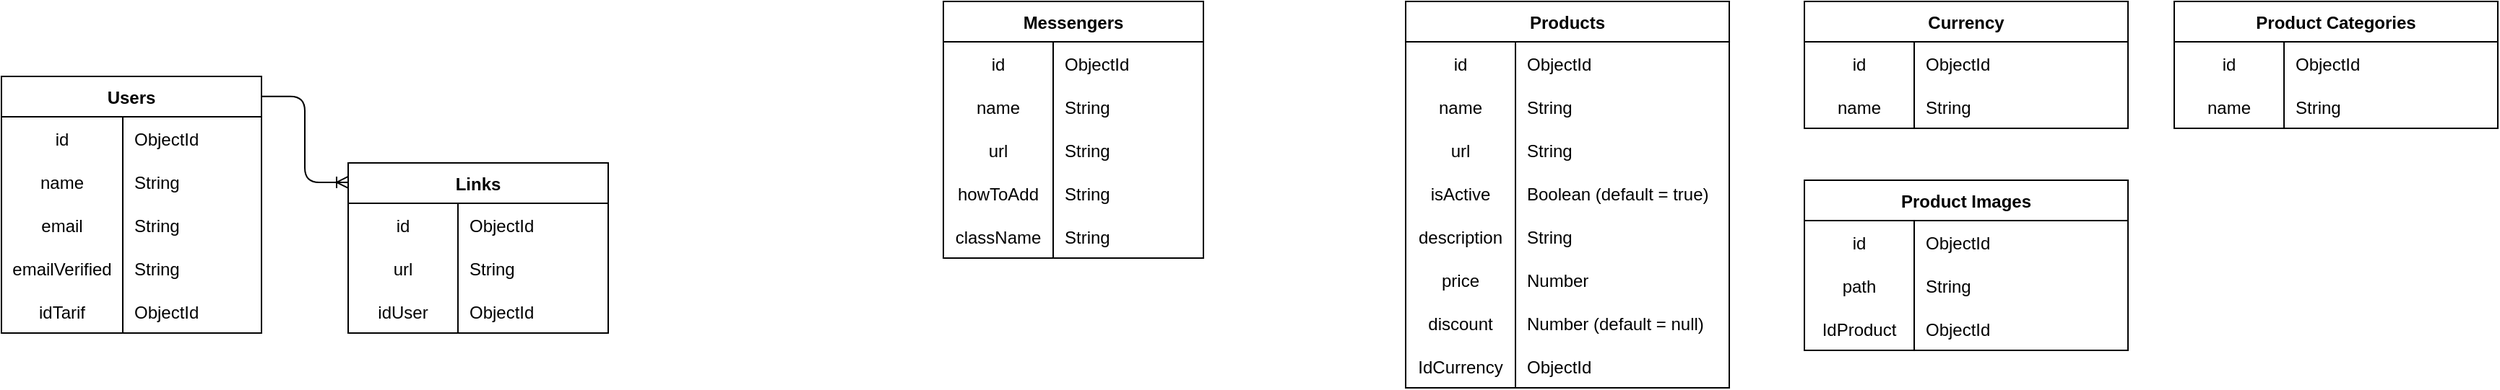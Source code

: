 <mxfile version="13.7.3" type="github">
  <diagram id="R2lEEEUBdFMjLlhIrx00" name="Page-1">
    <mxGraphModel dx="1214" dy="462" grid="1" gridSize="4" guides="1" tooltips="1" connect="1" arrows="1" fold="1" page="0" pageScale="1" pageWidth="850" pageHeight="1100" background="none" math="0" shadow="0" extFonts="Permanent Marker^https://fonts.googleapis.com/css?family=Permanent+Marker">
      <root>
        <mxCell id="0" />
        <mxCell id="1" parent="0" />
        <mxCell id="7LTKLb8tyLyPXpH_CyjC-36" value="" style="edgeStyle=orthogonalEdgeStyle;fontSize=12;html=1;endArrow=ERoneToMany;exitX=0.997;exitY=0.078;exitDx=0;exitDy=0;exitPerimeter=0;entryX=0;entryY=0.114;entryDx=0;entryDy=0;entryPerimeter=0;" edge="1" parent="1" source="7LTKLb8tyLyPXpH_CyjC-134" target="7LTKLb8tyLyPXpH_CyjC-103">
          <mxGeometry width="100" height="100" relative="1" as="geometry">
            <mxPoint x="100.0" y="136.004" as="sourcePoint" />
            <mxPoint x="143.44" y="197.056" as="targetPoint" />
          </mxGeometry>
        </mxCell>
        <mxCell id="7LTKLb8tyLyPXpH_CyjC-84" value="Products" style="shape=table;startSize=28;container=1;collapsible=1;childLayout=tableLayout;fixedRows=1;rowLines=0;fontStyle=1;align=center;resizeLast=1;" vertex="1" parent="1">
          <mxGeometry x="808" y="52" width="224" height="268" as="geometry" />
        </mxCell>
        <mxCell id="7LTKLb8tyLyPXpH_CyjC-85" value="" style="shape=partialRectangle;collapsible=0;dropTarget=0;pointerEvents=0;fillColor=none;top=0;left=0;bottom=0;right=0;points=[[0,0.5],[1,0.5]];portConstraint=eastwest;" vertex="1" parent="7LTKLb8tyLyPXpH_CyjC-84">
          <mxGeometry y="28" width="224" height="30" as="geometry" />
        </mxCell>
        <mxCell id="7LTKLb8tyLyPXpH_CyjC-86" value="id" style="shape=partialRectangle;connectable=0;fillColor=none;top=0;left=0;bottom=0;right=0;editable=1;overflow=hidden;" vertex="1" parent="7LTKLb8tyLyPXpH_CyjC-85">
          <mxGeometry width="76" height="30" as="geometry" />
        </mxCell>
        <mxCell id="7LTKLb8tyLyPXpH_CyjC-87" value="ObjectId" style="shape=partialRectangle;connectable=0;fillColor=none;top=0;left=0;bottom=0;right=0;align=left;spacingLeft=6;overflow=hidden;" vertex="1" parent="7LTKLb8tyLyPXpH_CyjC-85">
          <mxGeometry x="76" width="148" height="30" as="geometry" />
        </mxCell>
        <mxCell id="7LTKLb8tyLyPXpH_CyjC-88" value="" style="shape=partialRectangle;collapsible=0;dropTarget=0;pointerEvents=0;fillColor=none;top=0;left=0;bottom=0;right=0;points=[[0,0.5],[1,0.5]];portConstraint=eastwest;" vertex="1" parent="7LTKLb8tyLyPXpH_CyjC-84">
          <mxGeometry y="58" width="224" height="30" as="geometry" />
        </mxCell>
        <mxCell id="7LTKLb8tyLyPXpH_CyjC-89" value="name" style="shape=partialRectangle;connectable=0;fillColor=none;top=0;left=0;bottom=0;right=0;editable=1;overflow=hidden;" vertex="1" parent="7LTKLb8tyLyPXpH_CyjC-88">
          <mxGeometry width="76" height="30" as="geometry" />
        </mxCell>
        <mxCell id="7LTKLb8tyLyPXpH_CyjC-90" value="String" style="shape=partialRectangle;connectable=0;fillColor=none;top=0;left=0;bottom=0;right=0;align=left;spacingLeft=6;overflow=hidden;" vertex="1" parent="7LTKLb8tyLyPXpH_CyjC-88">
          <mxGeometry x="76" width="148" height="30" as="geometry" />
        </mxCell>
        <mxCell id="7LTKLb8tyLyPXpH_CyjC-91" value="" style="shape=partialRectangle;collapsible=0;dropTarget=0;pointerEvents=0;fillColor=none;top=0;left=0;bottom=0;right=0;points=[[0,0.5],[1,0.5]];portConstraint=eastwest;" vertex="1" parent="7LTKLb8tyLyPXpH_CyjC-84">
          <mxGeometry y="88" width="224" height="30" as="geometry" />
        </mxCell>
        <mxCell id="7LTKLb8tyLyPXpH_CyjC-92" value="url" style="shape=partialRectangle;connectable=0;fillColor=none;top=0;left=0;bottom=0;right=0;editable=1;overflow=hidden;" vertex="1" parent="7LTKLb8tyLyPXpH_CyjC-91">
          <mxGeometry width="76" height="30" as="geometry" />
        </mxCell>
        <mxCell id="7LTKLb8tyLyPXpH_CyjC-93" value="String" style="shape=partialRectangle;connectable=0;fillColor=none;top=0;left=0;bottom=0;right=0;align=left;spacingLeft=6;overflow=hidden;" vertex="1" parent="7LTKLb8tyLyPXpH_CyjC-91">
          <mxGeometry x="76" width="148" height="30" as="geometry" />
        </mxCell>
        <mxCell id="7LTKLb8tyLyPXpH_CyjC-94" value="" style="shape=partialRectangle;collapsible=0;dropTarget=0;pointerEvents=0;fillColor=none;top=0;left=0;bottom=0;right=0;points=[[0,0.5],[1,0.5]];portConstraint=eastwest;" vertex="1" parent="7LTKLb8tyLyPXpH_CyjC-84">
          <mxGeometry y="118" width="224" height="30" as="geometry" />
        </mxCell>
        <mxCell id="7LTKLb8tyLyPXpH_CyjC-95" value="isActive" style="shape=partialRectangle;connectable=0;fillColor=none;top=0;left=0;bottom=0;right=0;editable=1;overflow=hidden;" vertex="1" parent="7LTKLb8tyLyPXpH_CyjC-94">
          <mxGeometry width="76" height="30" as="geometry" />
        </mxCell>
        <mxCell id="7LTKLb8tyLyPXpH_CyjC-96" value="Boolean (default = true)" style="shape=partialRectangle;connectable=0;fillColor=none;top=0;left=0;bottom=0;right=0;align=left;spacingLeft=6;overflow=hidden;" vertex="1" parent="7LTKLb8tyLyPXpH_CyjC-94">
          <mxGeometry x="76" width="148" height="30" as="geometry" />
        </mxCell>
        <mxCell id="7LTKLb8tyLyPXpH_CyjC-97" value="" style="shape=partialRectangle;collapsible=0;dropTarget=0;pointerEvents=0;fillColor=none;top=0;left=0;bottom=0;right=0;points=[[0,0.5],[1,0.5]];portConstraint=eastwest;" vertex="1" parent="7LTKLb8tyLyPXpH_CyjC-84">
          <mxGeometry y="148" width="224" height="30" as="geometry" />
        </mxCell>
        <mxCell id="7LTKLb8tyLyPXpH_CyjC-98" value="description" style="shape=partialRectangle;connectable=0;fillColor=none;top=0;left=0;bottom=0;right=0;editable=1;overflow=hidden;" vertex="1" parent="7LTKLb8tyLyPXpH_CyjC-97">
          <mxGeometry width="76" height="30" as="geometry" />
        </mxCell>
        <mxCell id="7LTKLb8tyLyPXpH_CyjC-99" value="String" style="shape=partialRectangle;connectable=0;fillColor=none;top=0;left=0;bottom=0;right=0;align=left;spacingLeft=6;overflow=hidden;" vertex="1" parent="7LTKLb8tyLyPXpH_CyjC-97">
          <mxGeometry x="76" width="148" height="30" as="geometry" />
        </mxCell>
        <mxCell id="7LTKLb8tyLyPXpH_CyjC-100" value="" style="shape=partialRectangle;collapsible=0;dropTarget=0;pointerEvents=0;fillColor=none;top=0;left=0;bottom=0;right=0;points=[[0,0.5],[1,0.5]];portConstraint=eastwest;" vertex="1" parent="7LTKLb8tyLyPXpH_CyjC-84">
          <mxGeometry y="178" width="224" height="30" as="geometry" />
        </mxCell>
        <mxCell id="7LTKLb8tyLyPXpH_CyjC-101" value="price" style="shape=partialRectangle;connectable=0;fillColor=none;top=0;left=0;bottom=0;right=0;editable=1;overflow=hidden;" vertex="1" parent="7LTKLb8tyLyPXpH_CyjC-100">
          <mxGeometry width="76" height="30" as="geometry" />
        </mxCell>
        <mxCell id="7LTKLb8tyLyPXpH_CyjC-102" value="Number" style="shape=partialRectangle;connectable=0;fillColor=none;top=0;left=0;bottom=0;right=0;align=left;spacingLeft=6;overflow=hidden;" vertex="1" parent="7LTKLb8tyLyPXpH_CyjC-100">
          <mxGeometry x="76" width="148" height="30" as="geometry" />
        </mxCell>
        <mxCell id="7LTKLb8tyLyPXpH_CyjC-609" value="" style="shape=partialRectangle;collapsible=0;dropTarget=0;pointerEvents=0;fillColor=none;top=0;left=0;bottom=0;right=0;points=[[0,0.5],[1,0.5]];portConstraint=eastwest;" vertex="1" parent="7LTKLb8tyLyPXpH_CyjC-84">
          <mxGeometry y="208" width="224" height="30" as="geometry" />
        </mxCell>
        <mxCell id="7LTKLb8tyLyPXpH_CyjC-610" value="discount" style="shape=partialRectangle;connectable=0;fillColor=none;top=0;left=0;bottom=0;right=0;editable=1;overflow=hidden;" vertex="1" parent="7LTKLb8tyLyPXpH_CyjC-609">
          <mxGeometry width="76" height="30" as="geometry" />
        </mxCell>
        <mxCell id="7LTKLb8tyLyPXpH_CyjC-611" value="Number (default = null)" style="shape=partialRectangle;connectable=0;fillColor=none;top=0;left=0;bottom=0;right=0;align=left;spacingLeft=6;overflow=hidden;" vertex="1" parent="7LTKLb8tyLyPXpH_CyjC-609">
          <mxGeometry x="76" width="148" height="30" as="geometry" />
        </mxCell>
        <mxCell id="7LTKLb8tyLyPXpH_CyjC-596" value="" style="shape=partialRectangle;collapsible=0;dropTarget=0;pointerEvents=0;fillColor=none;top=0;left=0;bottom=0;right=0;points=[[0,0.5],[1,0.5]];portConstraint=eastwest;" vertex="1" parent="7LTKLb8tyLyPXpH_CyjC-84">
          <mxGeometry y="238" width="224" height="30" as="geometry" />
        </mxCell>
        <mxCell id="7LTKLb8tyLyPXpH_CyjC-597" value="IdCurrency" style="shape=partialRectangle;connectable=0;fillColor=none;top=0;left=0;bottom=0;right=0;editable=1;overflow=hidden;" vertex="1" parent="7LTKLb8tyLyPXpH_CyjC-596">
          <mxGeometry width="76" height="30" as="geometry" />
        </mxCell>
        <mxCell id="7LTKLb8tyLyPXpH_CyjC-598" value="ObjectId" style="shape=partialRectangle;connectable=0;fillColor=none;top=0;left=0;bottom=0;right=0;align=left;spacingLeft=6;overflow=hidden;" vertex="1" parent="7LTKLb8tyLyPXpH_CyjC-596">
          <mxGeometry x="76" width="148" height="30" as="geometry" />
        </mxCell>
        <mxCell id="7LTKLb8tyLyPXpH_CyjC-134" value="Users" style="shape=table;startSize=28;container=1;collapsible=1;childLayout=tableLayout;fixedRows=1;rowLines=0;fontStyle=1;align=center;resizeLast=1;" vertex="1" parent="1">
          <mxGeometry x="-164" y="104" width="180" height="178" as="geometry" />
        </mxCell>
        <mxCell id="7LTKLb8tyLyPXpH_CyjC-135" value="" style="shape=partialRectangle;collapsible=0;dropTarget=0;pointerEvents=0;fillColor=none;top=0;left=0;bottom=0;right=0;points=[[0,0.5],[1,0.5]];portConstraint=eastwest;" vertex="1" parent="7LTKLb8tyLyPXpH_CyjC-134">
          <mxGeometry y="28" width="180" height="30" as="geometry" />
        </mxCell>
        <mxCell id="7LTKLb8tyLyPXpH_CyjC-136" value="id" style="shape=partialRectangle;connectable=0;fillColor=none;top=0;left=0;bottom=0;right=0;editable=1;overflow=hidden;" vertex="1" parent="7LTKLb8tyLyPXpH_CyjC-135">
          <mxGeometry width="84" height="30" as="geometry" />
        </mxCell>
        <mxCell id="7LTKLb8tyLyPXpH_CyjC-137" value="ObjectId" style="shape=partialRectangle;connectable=0;fillColor=none;top=0;left=0;bottom=0;right=0;align=left;spacingLeft=6;overflow=hidden;" vertex="1" parent="7LTKLb8tyLyPXpH_CyjC-135">
          <mxGeometry x="84" width="96" height="30" as="geometry" />
        </mxCell>
        <mxCell id="7LTKLb8tyLyPXpH_CyjC-138" value="" style="shape=partialRectangle;collapsible=0;dropTarget=0;pointerEvents=0;fillColor=none;top=0;left=0;bottom=0;right=0;points=[[0,0.5],[1,0.5]];portConstraint=eastwest;" vertex="1" parent="7LTKLb8tyLyPXpH_CyjC-134">
          <mxGeometry y="58" width="180" height="30" as="geometry" />
        </mxCell>
        <mxCell id="7LTKLb8tyLyPXpH_CyjC-139" value="name" style="shape=partialRectangle;connectable=0;fillColor=none;top=0;left=0;bottom=0;right=0;editable=1;overflow=hidden;" vertex="1" parent="7LTKLb8tyLyPXpH_CyjC-138">
          <mxGeometry width="84" height="30" as="geometry" />
        </mxCell>
        <mxCell id="7LTKLb8tyLyPXpH_CyjC-140" value="String" style="shape=partialRectangle;connectable=0;fillColor=none;top=0;left=0;bottom=0;right=0;align=left;spacingLeft=6;overflow=hidden;" vertex="1" parent="7LTKLb8tyLyPXpH_CyjC-138">
          <mxGeometry x="84" width="96" height="30" as="geometry" />
        </mxCell>
        <mxCell id="7LTKLb8tyLyPXpH_CyjC-150" value="" style="shape=partialRectangle;collapsible=0;dropTarget=0;pointerEvents=0;fillColor=none;top=0;left=0;bottom=0;right=0;points=[[0,0.5],[1,0.5]];portConstraint=eastwest;" vertex="1" parent="7LTKLb8tyLyPXpH_CyjC-134">
          <mxGeometry y="88" width="180" height="30" as="geometry" />
        </mxCell>
        <mxCell id="7LTKLb8tyLyPXpH_CyjC-151" value="email" style="shape=partialRectangle;connectable=0;fillColor=none;top=0;left=0;bottom=0;right=0;editable=1;overflow=hidden;" vertex="1" parent="7LTKLb8tyLyPXpH_CyjC-150">
          <mxGeometry width="84" height="30" as="geometry" />
        </mxCell>
        <mxCell id="7LTKLb8tyLyPXpH_CyjC-152" value="String" style="shape=partialRectangle;connectable=0;fillColor=none;top=0;left=0;bottom=0;right=0;align=left;spacingLeft=6;overflow=hidden;" vertex="1" parent="7LTKLb8tyLyPXpH_CyjC-150">
          <mxGeometry x="84" width="96" height="30" as="geometry" />
        </mxCell>
        <mxCell id="7LTKLb8tyLyPXpH_CyjC-153" value="" style="shape=partialRectangle;collapsible=0;dropTarget=0;pointerEvents=0;fillColor=none;top=0;left=0;bottom=0;right=0;points=[[0,0.5],[1,0.5]];portConstraint=eastwest;" vertex="1" parent="7LTKLb8tyLyPXpH_CyjC-134">
          <mxGeometry y="118" width="180" height="30" as="geometry" />
        </mxCell>
        <mxCell id="7LTKLb8tyLyPXpH_CyjC-154" value="emailVerified" style="shape=partialRectangle;connectable=0;fillColor=none;top=0;left=0;bottom=0;right=0;editable=1;overflow=hidden;" vertex="1" parent="7LTKLb8tyLyPXpH_CyjC-153">
          <mxGeometry width="84" height="30" as="geometry" />
        </mxCell>
        <mxCell id="7LTKLb8tyLyPXpH_CyjC-155" value="String" style="shape=partialRectangle;connectable=0;fillColor=none;top=0;left=0;bottom=0;right=0;align=left;spacingLeft=6;overflow=hidden;" vertex="1" parent="7LTKLb8tyLyPXpH_CyjC-153">
          <mxGeometry x="84" width="96" height="30" as="geometry" />
        </mxCell>
        <mxCell id="7LTKLb8tyLyPXpH_CyjC-141" value="" style="shape=partialRectangle;collapsible=0;dropTarget=0;pointerEvents=0;fillColor=none;top=0;left=0;bottom=0;right=0;points=[[0,0.5],[1,0.5]];portConstraint=eastwest;" vertex="1" parent="7LTKLb8tyLyPXpH_CyjC-134">
          <mxGeometry y="148" width="180" height="30" as="geometry" />
        </mxCell>
        <mxCell id="7LTKLb8tyLyPXpH_CyjC-142" value="idTarif" style="shape=partialRectangle;connectable=0;fillColor=none;top=0;left=0;bottom=0;right=0;editable=1;overflow=hidden;" vertex="1" parent="7LTKLb8tyLyPXpH_CyjC-141">
          <mxGeometry width="84" height="30" as="geometry" />
        </mxCell>
        <mxCell id="7LTKLb8tyLyPXpH_CyjC-143" value="ObjectId" style="shape=partialRectangle;connectable=0;fillColor=none;top=0;left=0;bottom=0;right=0;align=left;spacingLeft=6;overflow=hidden;" vertex="1" parent="7LTKLb8tyLyPXpH_CyjC-141">
          <mxGeometry x="84" width="96" height="30" as="geometry" />
        </mxCell>
        <mxCell id="7LTKLb8tyLyPXpH_CyjC-103" value="Links" style="shape=table;startSize=28;container=1;collapsible=1;childLayout=tableLayout;fixedRows=1;rowLines=0;fontStyle=1;align=center;resizeLast=1;" vertex="1" parent="1">
          <mxGeometry x="76" y="164" width="180" height="118" as="geometry" />
        </mxCell>
        <mxCell id="7LTKLb8tyLyPXpH_CyjC-104" value="" style="shape=partialRectangle;collapsible=0;dropTarget=0;pointerEvents=0;fillColor=none;top=0;left=0;bottom=0;right=0;points=[[0,0.5],[1,0.5]];portConstraint=eastwest;" vertex="1" parent="7LTKLb8tyLyPXpH_CyjC-103">
          <mxGeometry y="28" width="180" height="30" as="geometry" />
        </mxCell>
        <mxCell id="7LTKLb8tyLyPXpH_CyjC-105" value="id" style="shape=partialRectangle;connectable=0;fillColor=none;top=0;left=0;bottom=0;right=0;editable=1;overflow=hidden;" vertex="1" parent="7LTKLb8tyLyPXpH_CyjC-104">
          <mxGeometry width="76" height="30" as="geometry" />
        </mxCell>
        <mxCell id="7LTKLb8tyLyPXpH_CyjC-106" value="ObjectId" style="shape=partialRectangle;connectable=0;fillColor=none;top=0;left=0;bottom=0;right=0;align=left;spacingLeft=6;overflow=hidden;" vertex="1" parent="7LTKLb8tyLyPXpH_CyjC-104">
          <mxGeometry x="76" width="104" height="30" as="geometry" />
        </mxCell>
        <mxCell id="7LTKLb8tyLyPXpH_CyjC-110" value="" style="shape=partialRectangle;collapsible=0;dropTarget=0;pointerEvents=0;fillColor=none;top=0;left=0;bottom=0;right=0;points=[[0,0.5],[1,0.5]];portConstraint=eastwest;" vertex="1" parent="7LTKLb8tyLyPXpH_CyjC-103">
          <mxGeometry y="58" width="180" height="30" as="geometry" />
        </mxCell>
        <mxCell id="7LTKLb8tyLyPXpH_CyjC-111" value="url" style="shape=partialRectangle;connectable=0;fillColor=none;top=0;left=0;bottom=0;right=0;editable=1;overflow=hidden;" vertex="1" parent="7LTKLb8tyLyPXpH_CyjC-110">
          <mxGeometry width="76" height="30" as="geometry" />
        </mxCell>
        <mxCell id="7LTKLb8tyLyPXpH_CyjC-112" value="String" style="shape=partialRectangle;connectable=0;fillColor=none;top=0;left=0;bottom=0;right=0;align=left;spacingLeft=6;overflow=hidden;" vertex="1" parent="7LTKLb8tyLyPXpH_CyjC-110">
          <mxGeometry x="76" width="104" height="30" as="geometry" />
        </mxCell>
        <mxCell id="7LTKLb8tyLyPXpH_CyjC-113" value="" style="shape=partialRectangle;collapsible=0;dropTarget=0;pointerEvents=0;fillColor=none;top=0;left=0;bottom=0;right=0;points=[[0,0.5],[1,0.5]];portConstraint=eastwest;" vertex="1" parent="7LTKLb8tyLyPXpH_CyjC-103">
          <mxGeometry y="88" width="180" height="30" as="geometry" />
        </mxCell>
        <mxCell id="7LTKLb8tyLyPXpH_CyjC-114" value="idUser" style="shape=partialRectangle;connectable=0;fillColor=none;top=0;left=0;bottom=0;right=0;editable=1;overflow=hidden;" vertex="1" parent="7LTKLb8tyLyPXpH_CyjC-113">
          <mxGeometry width="76" height="30" as="geometry" />
        </mxCell>
        <mxCell id="7LTKLb8tyLyPXpH_CyjC-115" value="ObjectId" style="shape=partialRectangle;connectable=0;fillColor=none;top=0;left=0;bottom=0;right=0;align=left;spacingLeft=6;overflow=hidden;" vertex="1" parent="7LTKLb8tyLyPXpH_CyjC-113">
          <mxGeometry x="76" width="104" height="30" as="geometry" />
        </mxCell>
        <mxCell id="7LTKLb8tyLyPXpH_CyjC-52" value="Messengers" style="shape=table;startSize=28;container=1;collapsible=1;childLayout=tableLayout;fixedRows=1;rowLines=0;fontStyle=1;align=center;resizeLast=1;" vertex="1" parent="1">
          <mxGeometry x="488" y="52" width="180" height="178" as="geometry" />
        </mxCell>
        <mxCell id="7LTKLb8tyLyPXpH_CyjC-56" value="" style="shape=partialRectangle;collapsible=0;dropTarget=0;pointerEvents=0;fillColor=none;top=0;left=0;bottom=0;right=0;points=[[0,0.5],[1,0.5]];portConstraint=eastwest;" vertex="1" parent="7LTKLb8tyLyPXpH_CyjC-52">
          <mxGeometry y="28" width="180" height="30" as="geometry" />
        </mxCell>
        <mxCell id="7LTKLb8tyLyPXpH_CyjC-57" value="id" style="shape=partialRectangle;connectable=0;fillColor=none;top=0;left=0;bottom=0;right=0;editable=1;overflow=hidden;" vertex="1" parent="7LTKLb8tyLyPXpH_CyjC-56">
          <mxGeometry width="76" height="30" as="geometry" />
        </mxCell>
        <mxCell id="7LTKLb8tyLyPXpH_CyjC-58" value="ObjectId" style="shape=partialRectangle;connectable=0;fillColor=none;top=0;left=0;bottom=0;right=0;align=left;spacingLeft=6;overflow=hidden;" vertex="1" parent="7LTKLb8tyLyPXpH_CyjC-56">
          <mxGeometry x="76" width="104" height="30" as="geometry" />
        </mxCell>
        <mxCell id="7LTKLb8tyLyPXpH_CyjC-59" value="" style="shape=partialRectangle;collapsible=0;dropTarget=0;pointerEvents=0;fillColor=none;top=0;left=0;bottom=0;right=0;points=[[0,0.5],[1,0.5]];portConstraint=eastwest;" vertex="1" parent="7LTKLb8tyLyPXpH_CyjC-52">
          <mxGeometry y="58" width="180" height="30" as="geometry" />
        </mxCell>
        <mxCell id="7LTKLb8tyLyPXpH_CyjC-60" value="name" style="shape=partialRectangle;connectable=0;fillColor=none;top=0;left=0;bottom=0;right=0;editable=1;overflow=hidden;" vertex="1" parent="7LTKLb8tyLyPXpH_CyjC-59">
          <mxGeometry width="76" height="30" as="geometry" />
        </mxCell>
        <mxCell id="7LTKLb8tyLyPXpH_CyjC-61" value="String" style="shape=partialRectangle;connectable=0;fillColor=none;top=0;left=0;bottom=0;right=0;align=left;spacingLeft=6;overflow=hidden;" vertex="1" parent="7LTKLb8tyLyPXpH_CyjC-59">
          <mxGeometry x="76" width="104" height="30" as="geometry" />
        </mxCell>
        <mxCell id="7LTKLb8tyLyPXpH_CyjC-62" value="" style="shape=partialRectangle;collapsible=0;dropTarget=0;pointerEvents=0;fillColor=none;top=0;left=0;bottom=0;right=0;points=[[0,0.5],[1,0.5]];portConstraint=eastwest;" vertex="1" parent="7LTKLb8tyLyPXpH_CyjC-52">
          <mxGeometry y="88" width="180" height="30" as="geometry" />
        </mxCell>
        <mxCell id="7LTKLb8tyLyPXpH_CyjC-63" value="url" style="shape=partialRectangle;connectable=0;fillColor=none;top=0;left=0;bottom=0;right=0;editable=1;overflow=hidden;" vertex="1" parent="7LTKLb8tyLyPXpH_CyjC-62">
          <mxGeometry width="76" height="30" as="geometry" />
        </mxCell>
        <mxCell id="7LTKLb8tyLyPXpH_CyjC-64" value="String" style="shape=partialRectangle;connectable=0;fillColor=none;top=0;left=0;bottom=0;right=0;align=left;spacingLeft=6;overflow=hidden;" vertex="1" parent="7LTKLb8tyLyPXpH_CyjC-62">
          <mxGeometry x="76" width="104" height="30" as="geometry" />
        </mxCell>
        <mxCell id="7LTKLb8tyLyPXpH_CyjC-78" value="" style="shape=partialRectangle;collapsible=0;dropTarget=0;pointerEvents=0;fillColor=none;top=0;left=0;bottom=0;right=0;points=[[0,0.5],[1,0.5]];portConstraint=eastwest;" vertex="1" parent="7LTKLb8tyLyPXpH_CyjC-52">
          <mxGeometry y="118" width="180" height="30" as="geometry" />
        </mxCell>
        <mxCell id="7LTKLb8tyLyPXpH_CyjC-79" value="howToAdd" style="shape=partialRectangle;connectable=0;fillColor=none;top=0;left=0;bottom=0;right=0;editable=1;overflow=hidden;" vertex="1" parent="7LTKLb8tyLyPXpH_CyjC-78">
          <mxGeometry width="76" height="30" as="geometry" />
        </mxCell>
        <mxCell id="7LTKLb8tyLyPXpH_CyjC-80" value="String" style="shape=partialRectangle;connectable=0;fillColor=none;top=0;left=0;bottom=0;right=0;align=left;spacingLeft=6;overflow=hidden;" vertex="1" parent="7LTKLb8tyLyPXpH_CyjC-78">
          <mxGeometry x="76" width="104" height="30" as="geometry" />
        </mxCell>
        <mxCell id="7LTKLb8tyLyPXpH_CyjC-81" value="" style="shape=partialRectangle;collapsible=0;dropTarget=0;pointerEvents=0;fillColor=none;top=0;left=0;bottom=0;right=0;points=[[0,0.5],[1,0.5]];portConstraint=eastwest;" vertex="1" parent="7LTKLb8tyLyPXpH_CyjC-52">
          <mxGeometry y="148" width="180" height="30" as="geometry" />
        </mxCell>
        <mxCell id="7LTKLb8tyLyPXpH_CyjC-82" value="className" style="shape=partialRectangle;connectable=0;fillColor=none;top=0;left=0;bottom=0;right=0;editable=1;overflow=hidden;" vertex="1" parent="7LTKLb8tyLyPXpH_CyjC-81">
          <mxGeometry width="76" height="30" as="geometry" />
        </mxCell>
        <mxCell id="7LTKLb8tyLyPXpH_CyjC-83" value="String" style="shape=partialRectangle;connectable=0;fillColor=none;top=0;left=0;bottom=0;right=0;align=left;spacingLeft=6;overflow=hidden;" vertex="1" parent="7LTKLb8tyLyPXpH_CyjC-81">
          <mxGeometry x="76" width="104" height="30" as="geometry" />
        </mxCell>
        <mxCell id="7LTKLb8tyLyPXpH_CyjC-577" value="Currency" style="shape=table;startSize=28;container=1;collapsible=1;childLayout=tableLayout;fixedRows=1;rowLines=0;fontStyle=1;align=center;resizeLast=1;" vertex="1" parent="1">
          <mxGeometry x="1084" y="52" width="224" height="88" as="geometry" />
        </mxCell>
        <mxCell id="7LTKLb8tyLyPXpH_CyjC-578" value="" style="shape=partialRectangle;collapsible=0;dropTarget=0;pointerEvents=0;fillColor=none;top=0;left=0;bottom=0;right=0;points=[[0,0.5],[1,0.5]];portConstraint=eastwest;" vertex="1" parent="7LTKLb8tyLyPXpH_CyjC-577">
          <mxGeometry y="28" width="224" height="30" as="geometry" />
        </mxCell>
        <mxCell id="7LTKLb8tyLyPXpH_CyjC-579" value="id" style="shape=partialRectangle;connectable=0;fillColor=none;top=0;left=0;bottom=0;right=0;editable=1;overflow=hidden;" vertex="1" parent="7LTKLb8tyLyPXpH_CyjC-578">
          <mxGeometry width="76" height="30" as="geometry" />
        </mxCell>
        <mxCell id="7LTKLb8tyLyPXpH_CyjC-580" value="ObjectId" style="shape=partialRectangle;connectable=0;fillColor=none;top=0;left=0;bottom=0;right=0;align=left;spacingLeft=6;overflow=hidden;" vertex="1" parent="7LTKLb8tyLyPXpH_CyjC-578">
          <mxGeometry x="76" width="148" height="30" as="geometry" />
        </mxCell>
        <mxCell id="7LTKLb8tyLyPXpH_CyjC-581" value="" style="shape=partialRectangle;collapsible=0;dropTarget=0;pointerEvents=0;fillColor=none;top=0;left=0;bottom=0;right=0;points=[[0,0.5],[1,0.5]];portConstraint=eastwest;" vertex="1" parent="7LTKLb8tyLyPXpH_CyjC-577">
          <mxGeometry y="58" width="224" height="30" as="geometry" />
        </mxCell>
        <mxCell id="7LTKLb8tyLyPXpH_CyjC-582" value="name" style="shape=partialRectangle;connectable=0;fillColor=none;top=0;left=0;bottom=0;right=0;editable=1;overflow=hidden;" vertex="1" parent="7LTKLb8tyLyPXpH_CyjC-581">
          <mxGeometry width="76" height="30" as="geometry" />
        </mxCell>
        <mxCell id="7LTKLb8tyLyPXpH_CyjC-583" value="String" style="shape=partialRectangle;connectable=0;fillColor=none;top=0;left=0;bottom=0;right=0;align=left;spacingLeft=6;overflow=hidden;" vertex="1" parent="7LTKLb8tyLyPXpH_CyjC-581">
          <mxGeometry x="76" width="148" height="30" as="geometry" />
        </mxCell>
        <mxCell id="7LTKLb8tyLyPXpH_CyjC-599" value="Product Images" style="shape=table;startSize=28;container=1;collapsible=1;childLayout=tableLayout;fixedRows=1;rowLines=0;fontStyle=1;align=center;resizeLast=1;" vertex="1" parent="1">
          <mxGeometry x="1084" y="176" width="224" height="118" as="geometry" />
        </mxCell>
        <mxCell id="7LTKLb8tyLyPXpH_CyjC-600" value="" style="shape=partialRectangle;collapsible=0;dropTarget=0;pointerEvents=0;fillColor=none;top=0;left=0;bottom=0;right=0;points=[[0,0.5],[1,0.5]];portConstraint=eastwest;" vertex="1" parent="7LTKLb8tyLyPXpH_CyjC-599">
          <mxGeometry y="28" width="224" height="30" as="geometry" />
        </mxCell>
        <mxCell id="7LTKLb8tyLyPXpH_CyjC-601" value="id" style="shape=partialRectangle;connectable=0;fillColor=none;top=0;left=0;bottom=0;right=0;editable=1;overflow=hidden;" vertex="1" parent="7LTKLb8tyLyPXpH_CyjC-600">
          <mxGeometry width="76" height="30" as="geometry" />
        </mxCell>
        <mxCell id="7LTKLb8tyLyPXpH_CyjC-602" value="ObjectId" style="shape=partialRectangle;connectable=0;fillColor=none;top=0;left=0;bottom=0;right=0;align=left;spacingLeft=6;overflow=hidden;" vertex="1" parent="7LTKLb8tyLyPXpH_CyjC-600">
          <mxGeometry x="76" width="148" height="30" as="geometry" />
        </mxCell>
        <mxCell id="7LTKLb8tyLyPXpH_CyjC-603" value="" style="shape=partialRectangle;collapsible=0;dropTarget=0;pointerEvents=0;fillColor=none;top=0;left=0;bottom=0;right=0;points=[[0,0.5],[1,0.5]];portConstraint=eastwest;" vertex="1" parent="7LTKLb8tyLyPXpH_CyjC-599">
          <mxGeometry y="58" width="224" height="30" as="geometry" />
        </mxCell>
        <mxCell id="7LTKLb8tyLyPXpH_CyjC-604" value="path" style="shape=partialRectangle;connectable=0;fillColor=none;top=0;left=0;bottom=0;right=0;editable=1;overflow=hidden;" vertex="1" parent="7LTKLb8tyLyPXpH_CyjC-603">
          <mxGeometry width="76" height="30" as="geometry" />
        </mxCell>
        <mxCell id="7LTKLb8tyLyPXpH_CyjC-605" value="String" style="shape=partialRectangle;connectable=0;fillColor=none;top=0;left=0;bottom=0;right=0;align=left;spacingLeft=6;overflow=hidden;" vertex="1" parent="7LTKLb8tyLyPXpH_CyjC-603">
          <mxGeometry x="76" width="148" height="30" as="geometry" />
        </mxCell>
        <mxCell id="7LTKLb8tyLyPXpH_CyjC-606" value="" style="shape=partialRectangle;collapsible=0;dropTarget=0;pointerEvents=0;fillColor=none;top=0;left=0;bottom=0;right=0;points=[[0,0.5],[1,0.5]];portConstraint=eastwest;" vertex="1" parent="7LTKLb8tyLyPXpH_CyjC-599">
          <mxGeometry y="88" width="224" height="30" as="geometry" />
        </mxCell>
        <mxCell id="7LTKLb8tyLyPXpH_CyjC-607" value="IdProduct" style="shape=partialRectangle;connectable=0;fillColor=none;top=0;left=0;bottom=0;right=0;editable=1;overflow=hidden;" vertex="1" parent="7LTKLb8tyLyPXpH_CyjC-606">
          <mxGeometry width="76" height="30" as="geometry" />
        </mxCell>
        <mxCell id="7LTKLb8tyLyPXpH_CyjC-608" value="ObjectId" style="shape=partialRectangle;connectable=0;fillColor=none;top=0;left=0;bottom=0;right=0;align=left;spacingLeft=6;overflow=hidden;" vertex="1" parent="7LTKLb8tyLyPXpH_CyjC-606">
          <mxGeometry x="76" width="148" height="30" as="geometry" />
        </mxCell>
        <mxCell id="7LTKLb8tyLyPXpH_CyjC-612" value="Product Categories" style="shape=table;startSize=28;container=1;collapsible=1;childLayout=tableLayout;fixedRows=1;rowLines=0;fontStyle=1;align=center;resizeLast=1;" vertex="1" parent="1">
          <mxGeometry x="1340" y="52" width="224" height="88" as="geometry" />
        </mxCell>
        <mxCell id="7LTKLb8tyLyPXpH_CyjC-613" value="" style="shape=partialRectangle;collapsible=0;dropTarget=0;pointerEvents=0;fillColor=none;top=0;left=0;bottom=0;right=0;points=[[0,0.5],[1,0.5]];portConstraint=eastwest;" vertex="1" parent="7LTKLb8tyLyPXpH_CyjC-612">
          <mxGeometry y="28" width="224" height="30" as="geometry" />
        </mxCell>
        <mxCell id="7LTKLb8tyLyPXpH_CyjC-614" value="id" style="shape=partialRectangle;connectable=0;fillColor=none;top=0;left=0;bottom=0;right=0;editable=1;overflow=hidden;" vertex="1" parent="7LTKLb8tyLyPXpH_CyjC-613">
          <mxGeometry width="76" height="30" as="geometry" />
        </mxCell>
        <mxCell id="7LTKLb8tyLyPXpH_CyjC-615" value="ObjectId" style="shape=partialRectangle;connectable=0;fillColor=none;top=0;left=0;bottom=0;right=0;align=left;spacingLeft=6;overflow=hidden;" vertex="1" parent="7LTKLb8tyLyPXpH_CyjC-613">
          <mxGeometry x="76" width="148" height="30" as="geometry" />
        </mxCell>
        <mxCell id="7LTKLb8tyLyPXpH_CyjC-616" value="" style="shape=partialRectangle;collapsible=0;dropTarget=0;pointerEvents=0;fillColor=none;top=0;left=0;bottom=0;right=0;points=[[0,0.5],[1,0.5]];portConstraint=eastwest;" vertex="1" parent="7LTKLb8tyLyPXpH_CyjC-612">
          <mxGeometry y="58" width="224" height="30" as="geometry" />
        </mxCell>
        <mxCell id="7LTKLb8tyLyPXpH_CyjC-617" value="name" style="shape=partialRectangle;connectable=0;fillColor=none;top=0;left=0;bottom=0;right=0;editable=1;overflow=hidden;" vertex="1" parent="7LTKLb8tyLyPXpH_CyjC-616">
          <mxGeometry width="76" height="30" as="geometry" />
        </mxCell>
        <mxCell id="7LTKLb8tyLyPXpH_CyjC-618" value="String" style="shape=partialRectangle;connectable=0;fillColor=none;top=0;left=0;bottom=0;right=0;align=left;spacingLeft=6;overflow=hidden;" vertex="1" parent="7LTKLb8tyLyPXpH_CyjC-616">
          <mxGeometry x="76" width="148" height="30" as="geometry" />
        </mxCell>
      </root>
    </mxGraphModel>
  </diagram>
</mxfile>
